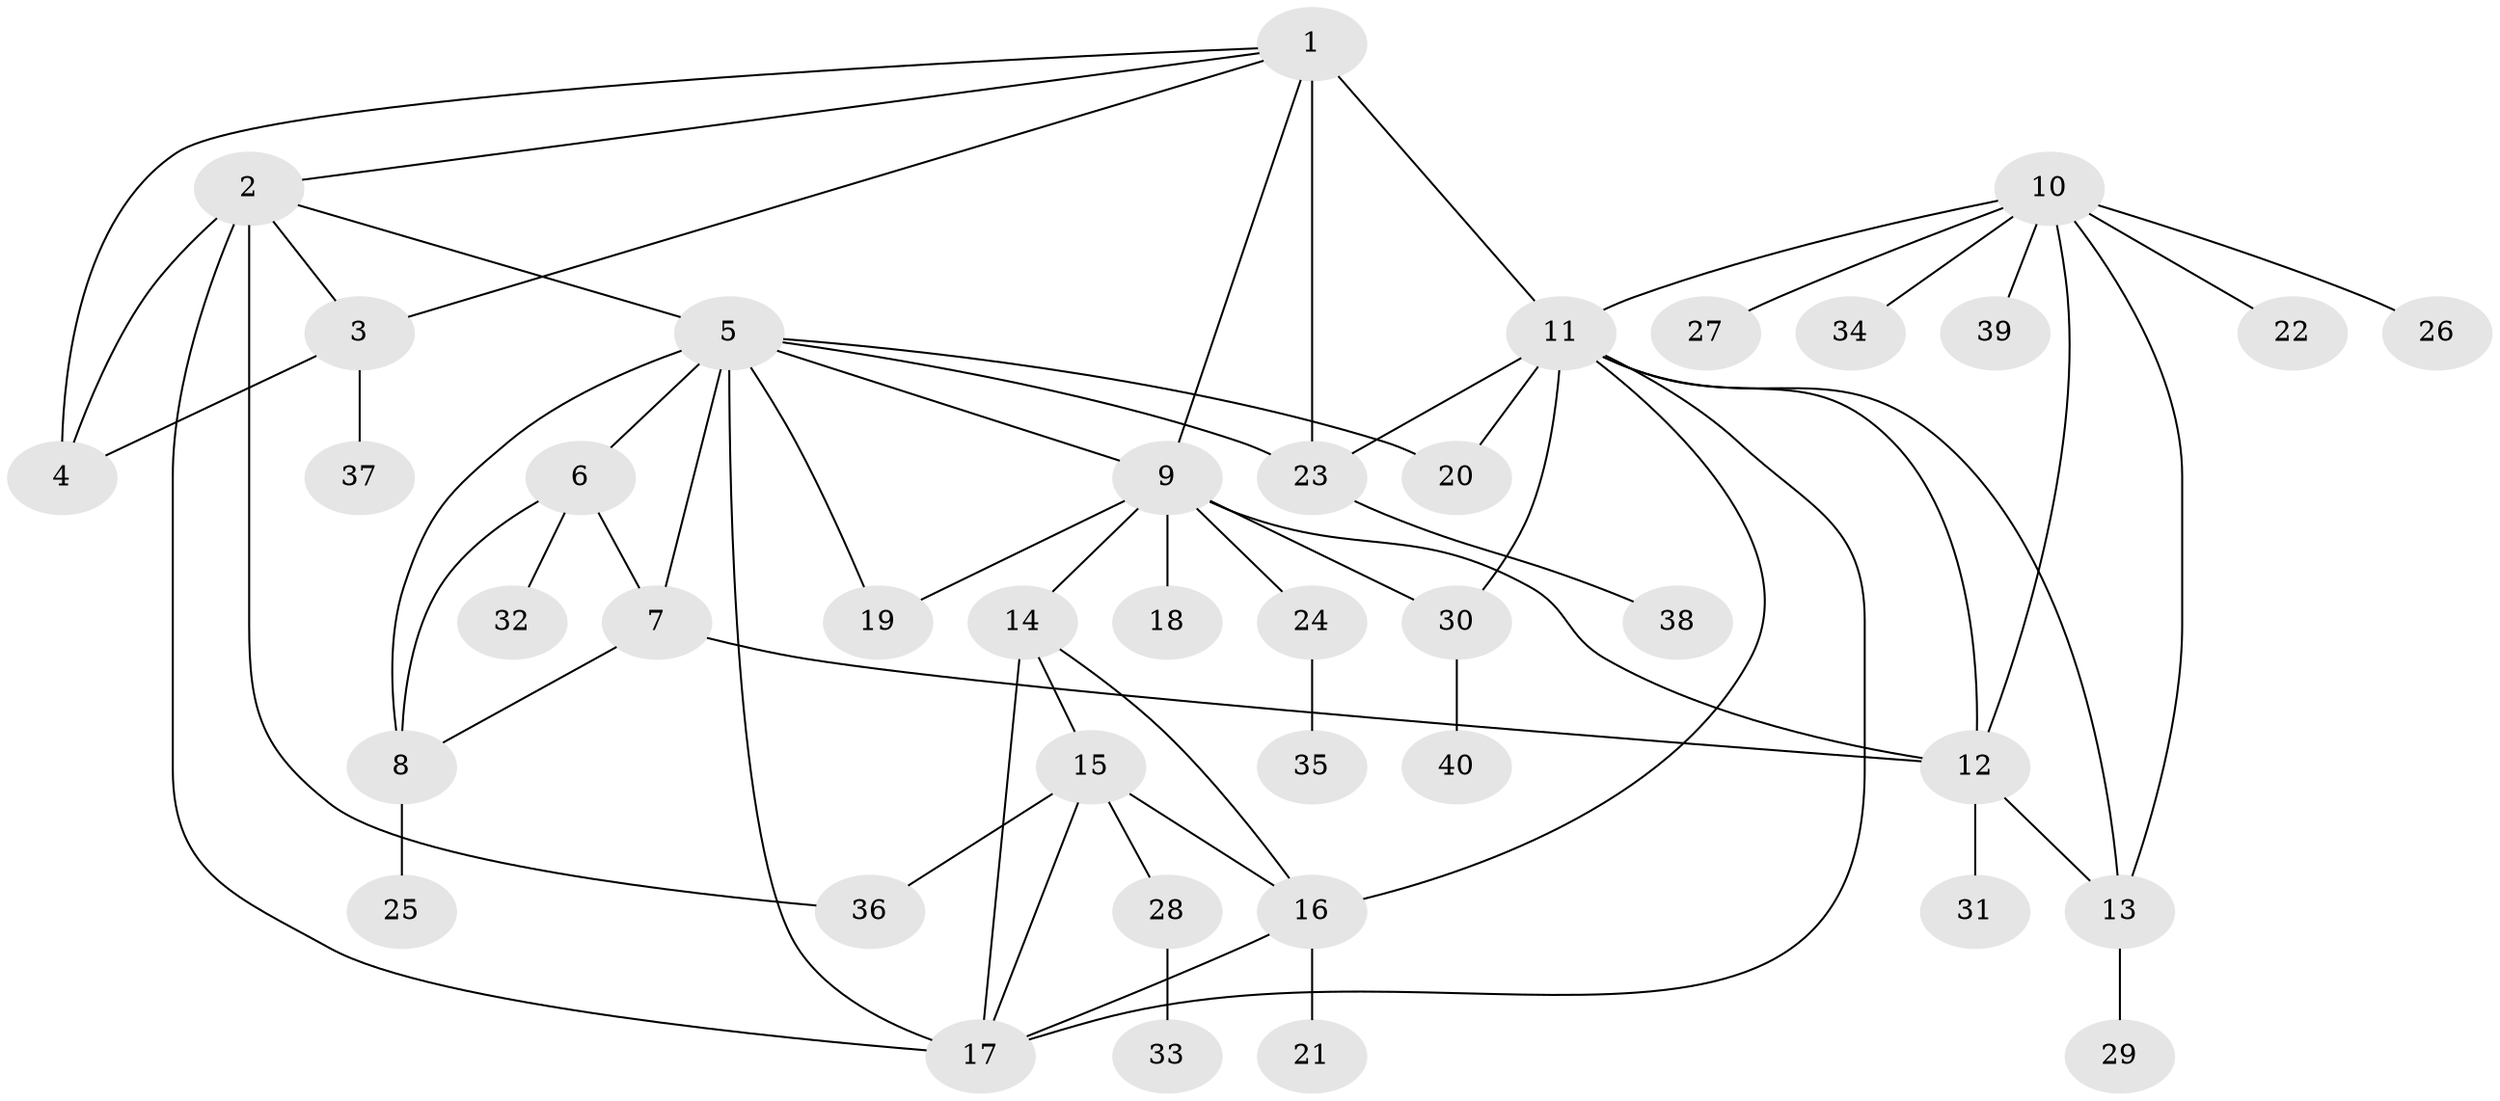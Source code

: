 // original degree distribution, {10: 0.025, 7: 0.0375, 4: 0.05, 11: 0.0125, 5: 0.075, 6: 0.025, 13: 0.0125, 3: 0.0375, 9: 0.0125, 8: 0.0125, 1: 0.5625, 2: 0.1375}
// Generated by graph-tools (version 1.1) at 2025/37/03/09/25 02:37:26]
// undirected, 40 vertices, 64 edges
graph export_dot {
graph [start="1"]
  node [color=gray90,style=filled];
  1;
  2;
  3;
  4;
  5;
  6;
  7;
  8;
  9;
  10;
  11;
  12;
  13;
  14;
  15;
  16;
  17;
  18;
  19;
  20;
  21;
  22;
  23;
  24;
  25;
  26;
  27;
  28;
  29;
  30;
  31;
  32;
  33;
  34;
  35;
  36;
  37;
  38;
  39;
  40;
  1 -- 2 [weight=1.0];
  1 -- 3 [weight=1.0];
  1 -- 4 [weight=1.0];
  1 -- 9 [weight=1.0];
  1 -- 11 [weight=1.0];
  1 -- 23 [weight=4.0];
  2 -- 3 [weight=1.0];
  2 -- 4 [weight=1.0];
  2 -- 5 [weight=2.0];
  2 -- 17 [weight=2.0];
  2 -- 36 [weight=2.0];
  3 -- 4 [weight=1.0];
  3 -- 37 [weight=3.0];
  5 -- 6 [weight=1.0];
  5 -- 7 [weight=1.0];
  5 -- 8 [weight=1.0];
  5 -- 9 [weight=1.0];
  5 -- 17 [weight=1.0];
  5 -- 19 [weight=1.0];
  5 -- 20 [weight=1.0];
  5 -- 23 [weight=1.0];
  6 -- 7 [weight=1.0];
  6 -- 8 [weight=1.0];
  6 -- 32 [weight=1.0];
  7 -- 8 [weight=1.0];
  7 -- 12 [weight=1.0];
  8 -- 25 [weight=2.0];
  9 -- 12 [weight=1.0];
  9 -- 14 [weight=1.0];
  9 -- 18 [weight=6.0];
  9 -- 19 [weight=1.0];
  9 -- 24 [weight=1.0];
  9 -- 30 [weight=1.0];
  10 -- 11 [weight=1.0];
  10 -- 12 [weight=1.0];
  10 -- 13 [weight=1.0];
  10 -- 22 [weight=1.0];
  10 -- 26 [weight=1.0];
  10 -- 27 [weight=1.0];
  10 -- 34 [weight=1.0];
  10 -- 39 [weight=1.0];
  11 -- 12 [weight=1.0];
  11 -- 13 [weight=1.0];
  11 -- 16 [weight=1.0];
  11 -- 17 [weight=1.0];
  11 -- 20 [weight=1.0];
  11 -- 23 [weight=1.0];
  11 -- 30 [weight=1.0];
  12 -- 13 [weight=1.0];
  12 -- 31 [weight=2.0];
  13 -- 29 [weight=1.0];
  14 -- 15 [weight=1.0];
  14 -- 16 [weight=1.0];
  14 -- 17 [weight=1.0];
  15 -- 16 [weight=1.0];
  15 -- 17 [weight=1.0];
  15 -- 28 [weight=2.0];
  15 -- 36 [weight=1.0];
  16 -- 17 [weight=1.0];
  16 -- 21 [weight=1.0];
  23 -- 38 [weight=1.0];
  24 -- 35 [weight=1.0];
  28 -- 33 [weight=1.0];
  30 -- 40 [weight=1.0];
}
